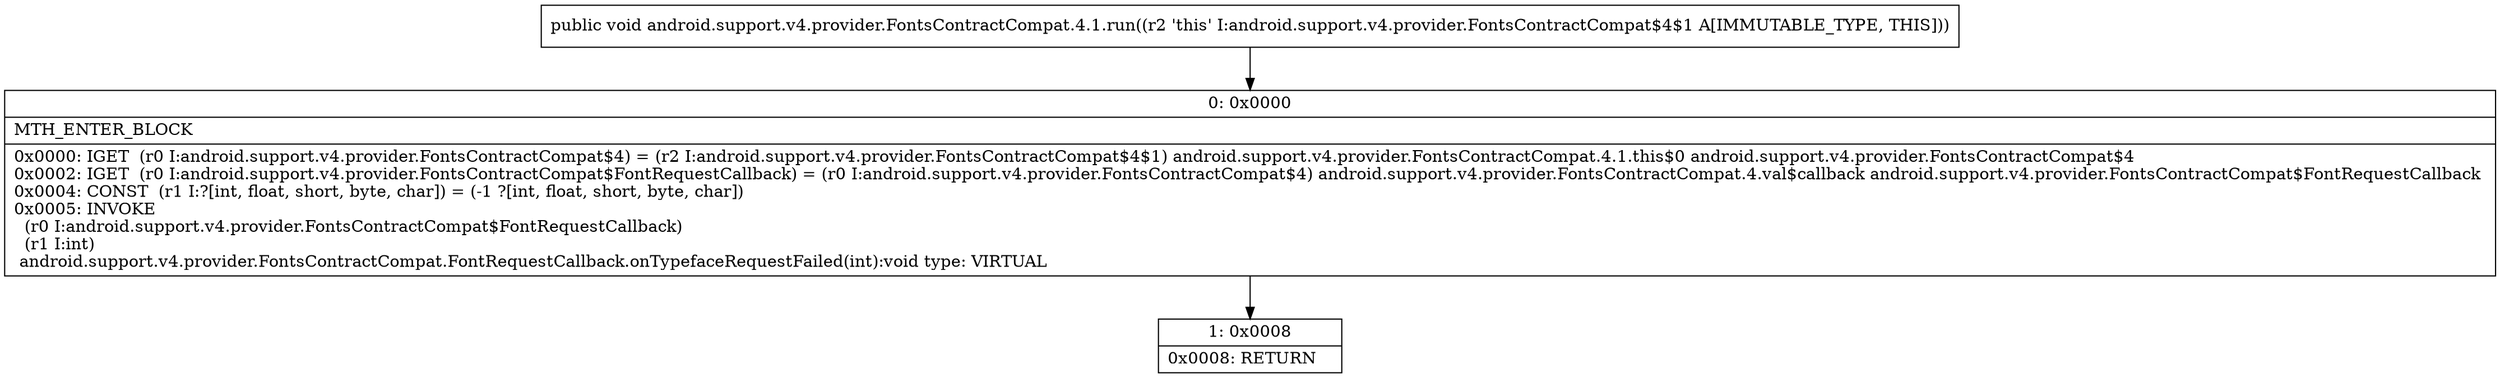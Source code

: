 digraph "CFG forandroid.support.v4.provider.FontsContractCompat.4.1.run()V" {
Node_0 [shape=record,label="{0\:\ 0x0000|MTH_ENTER_BLOCK\l|0x0000: IGET  (r0 I:android.support.v4.provider.FontsContractCompat$4) = (r2 I:android.support.v4.provider.FontsContractCompat$4$1) android.support.v4.provider.FontsContractCompat.4.1.this$0 android.support.v4.provider.FontsContractCompat$4 \l0x0002: IGET  (r0 I:android.support.v4.provider.FontsContractCompat$FontRequestCallback) = (r0 I:android.support.v4.provider.FontsContractCompat$4) android.support.v4.provider.FontsContractCompat.4.val$callback android.support.v4.provider.FontsContractCompat$FontRequestCallback \l0x0004: CONST  (r1 I:?[int, float, short, byte, char]) = (\-1 ?[int, float, short, byte, char]) \l0x0005: INVOKE  \l  (r0 I:android.support.v4.provider.FontsContractCompat$FontRequestCallback)\l  (r1 I:int)\l android.support.v4.provider.FontsContractCompat.FontRequestCallback.onTypefaceRequestFailed(int):void type: VIRTUAL \l}"];
Node_1 [shape=record,label="{1\:\ 0x0008|0x0008: RETURN   \l}"];
MethodNode[shape=record,label="{public void android.support.v4.provider.FontsContractCompat.4.1.run((r2 'this' I:android.support.v4.provider.FontsContractCompat$4$1 A[IMMUTABLE_TYPE, THIS])) }"];
MethodNode -> Node_0;
Node_0 -> Node_1;
}

